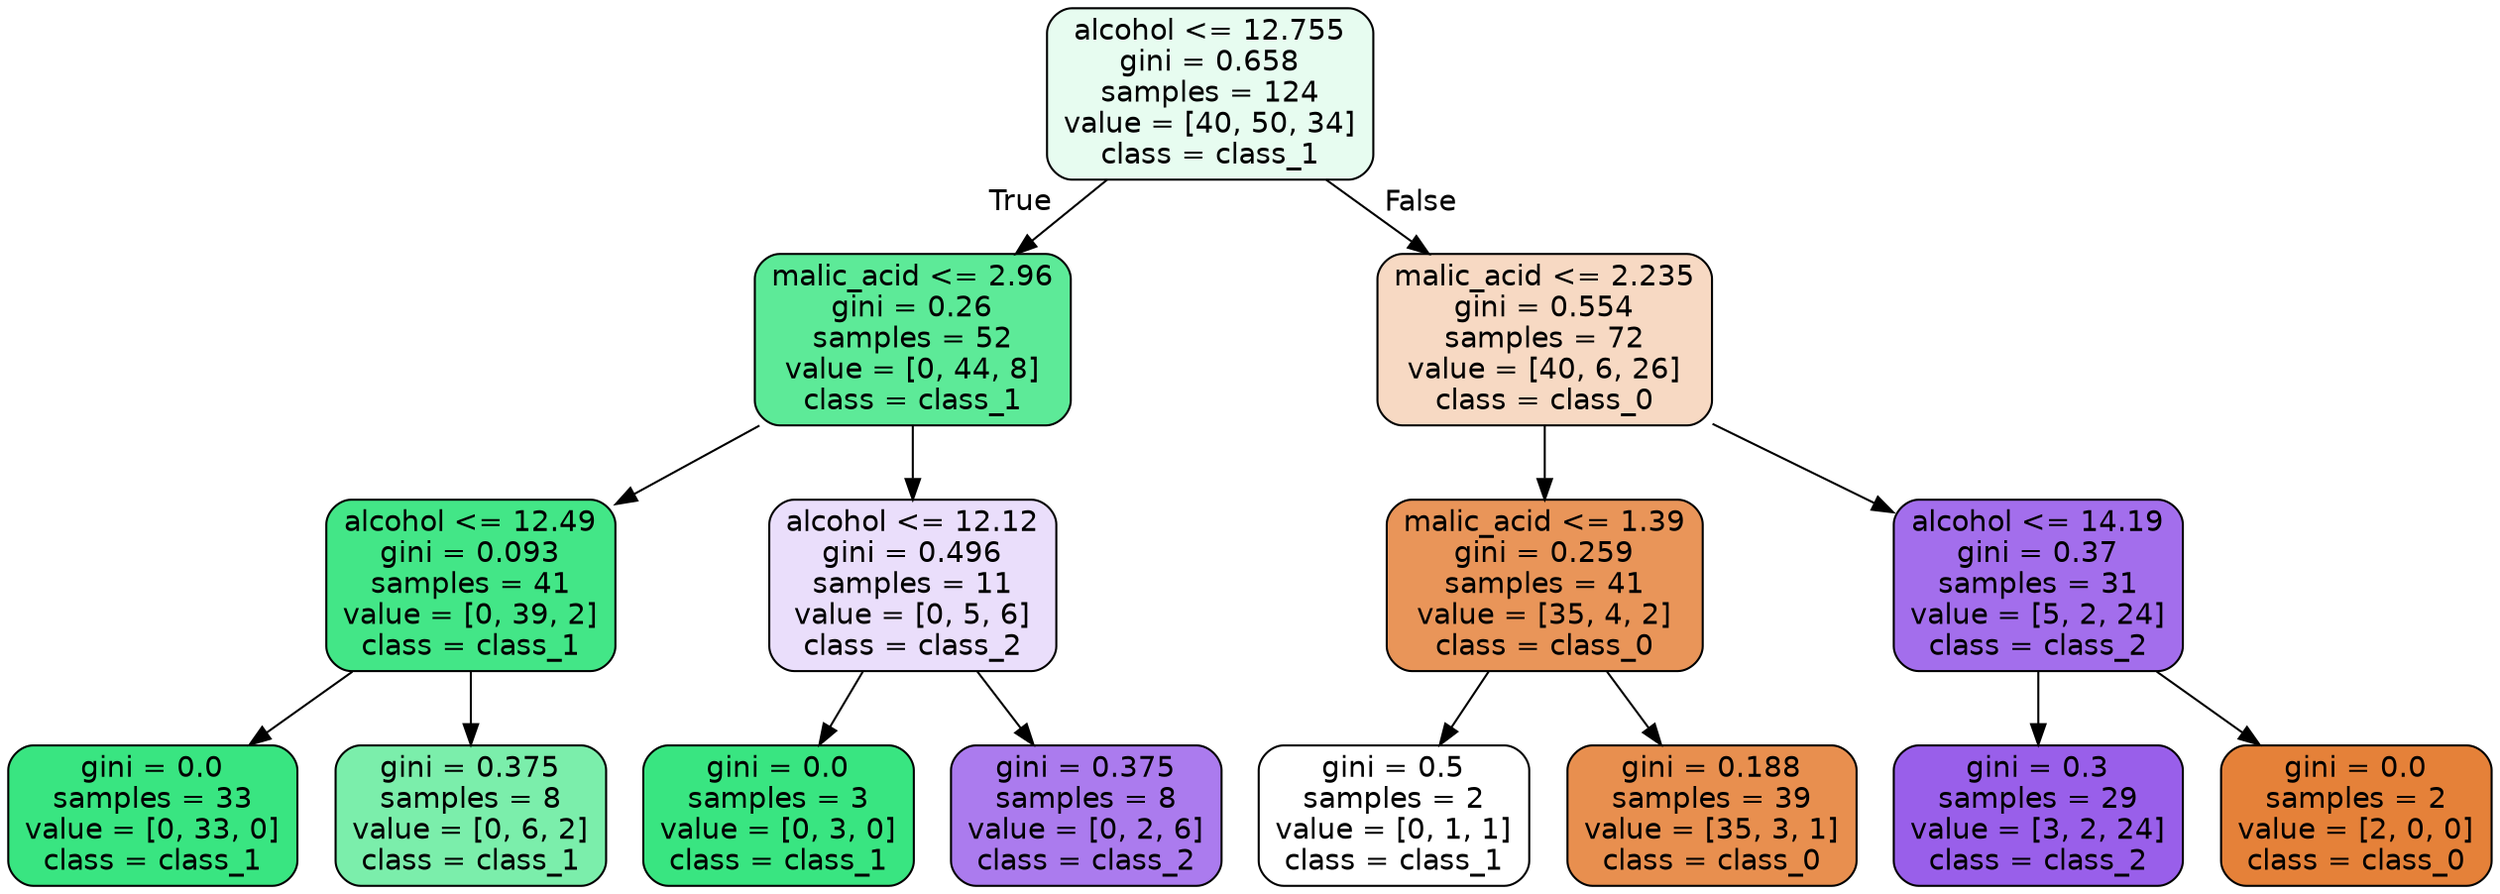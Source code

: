 digraph Tree {
node [shape=box, style="filled, rounded", color="black", fontname=helvetica] ;
edge [fontname=helvetica] ;
0 [label="alcohol <= 12.755\ngini = 0.658\nsamples = 124\nvalue = [40, 50, 34]\nclass = class_1", fillcolor="#e7fcf0"] ;
1 [label="malic_acid <= 2.96\ngini = 0.26\nsamples = 52\nvalue = [0, 44, 8]\nclass = class_1", fillcolor="#5dea98"] ;
0 -> 1 [labeldistance=2.5, labelangle=45, headlabel="True"] ;
2 [label="alcohol <= 12.49\ngini = 0.093\nsamples = 41\nvalue = [0, 39, 2]\nclass = class_1", fillcolor="#43e687"] ;
1 -> 2 ;
3 [label="gini = 0.0\nsamples = 33\nvalue = [0, 33, 0]\nclass = class_1", fillcolor="#39e581"] ;
2 -> 3 ;
4 [label="gini = 0.375\nsamples = 8\nvalue = [0, 6, 2]\nclass = class_1", fillcolor="#7beeab"] ;
2 -> 4 ;
5 [label="alcohol <= 12.12\ngini = 0.496\nsamples = 11\nvalue = [0, 5, 6]\nclass = class_2", fillcolor="#eadefb"] ;
1 -> 5 ;
6 [label="gini = 0.0\nsamples = 3\nvalue = [0, 3, 0]\nclass = class_1", fillcolor="#39e581"] ;
5 -> 6 ;
7 [label="gini = 0.375\nsamples = 8\nvalue = [0, 2, 6]\nclass = class_2", fillcolor="#ab7bee"] ;
5 -> 7 ;
8 [label="malic_acid <= 2.235\ngini = 0.554\nsamples = 72\nvalue = [40, 6, 26]\nclass = class_0", fillcolor="#f7d9c3"] ;
0 -> 8 [labeldistance=2.5, labelangle=-45, headlabel="False"] ;
9 [label="malic_acid <= 1.39\ngini = 0.259\nsamples = 41\nvalue = [35, 4, 2]\nclass = class_0", fillcolor="#e99559"] ;
8 -> 9 ;
10 [label="gini = 0.5\nsamples = 2\nvalue = [0, 1, 1]\nclass = class_1", fillcolor="#ffffff"] ;
9 -> 10 ;
11 [label="gini = 0.188\nsamples = 39\nvalue = [35, 3, 1]\nclass = class_0", fillcolor="#e88f4f"] ;
9 -> 11 ;
12 [label="alcohol <= 14.19\ngini = 0.37\nsamples = 31\nvalue = [5, 2, 24]\nclass = class_2", fillcolor="#a36eec"] ;
8 -> 12 ;
13 [label="gini = 0.3\nsamples = 29\nvalue = [3, 2, 24]\nclass = class_2", fillcolor="#995fea"] ;
12 -> 13 ;
14 [label="gini = 0.0\nsamples = 2\nvalue = [2, 0, 0]\nclass = class_0", fillcolor="#e58139"] ;
12 -> 14 ;
}